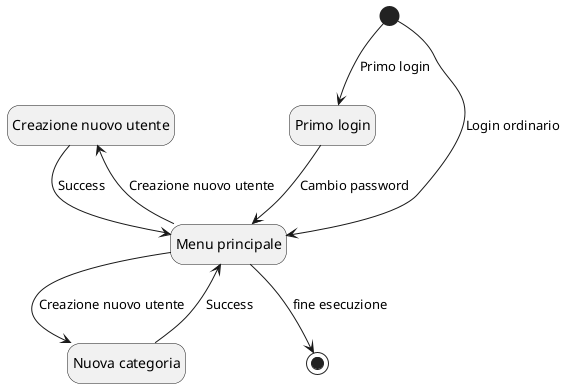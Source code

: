 @startuml
hide empty description

State "Creazione nuovo utente" as new_user
State "Primo login" as first_login
State "Menu principale" as actions
State "Nuova categoria" as new_category


[*] --> first_login: Primo login
[*] --> actions: Login ordinario
actions --> [*]: fine esecuzione

first_login --> actions: Cambio password

actions --> new_user: Creazione nuovo utente
new_user --> actions: Success

actions --> new_category: Creazione nuovo utente
new_category --> actions: Success

@enduml
